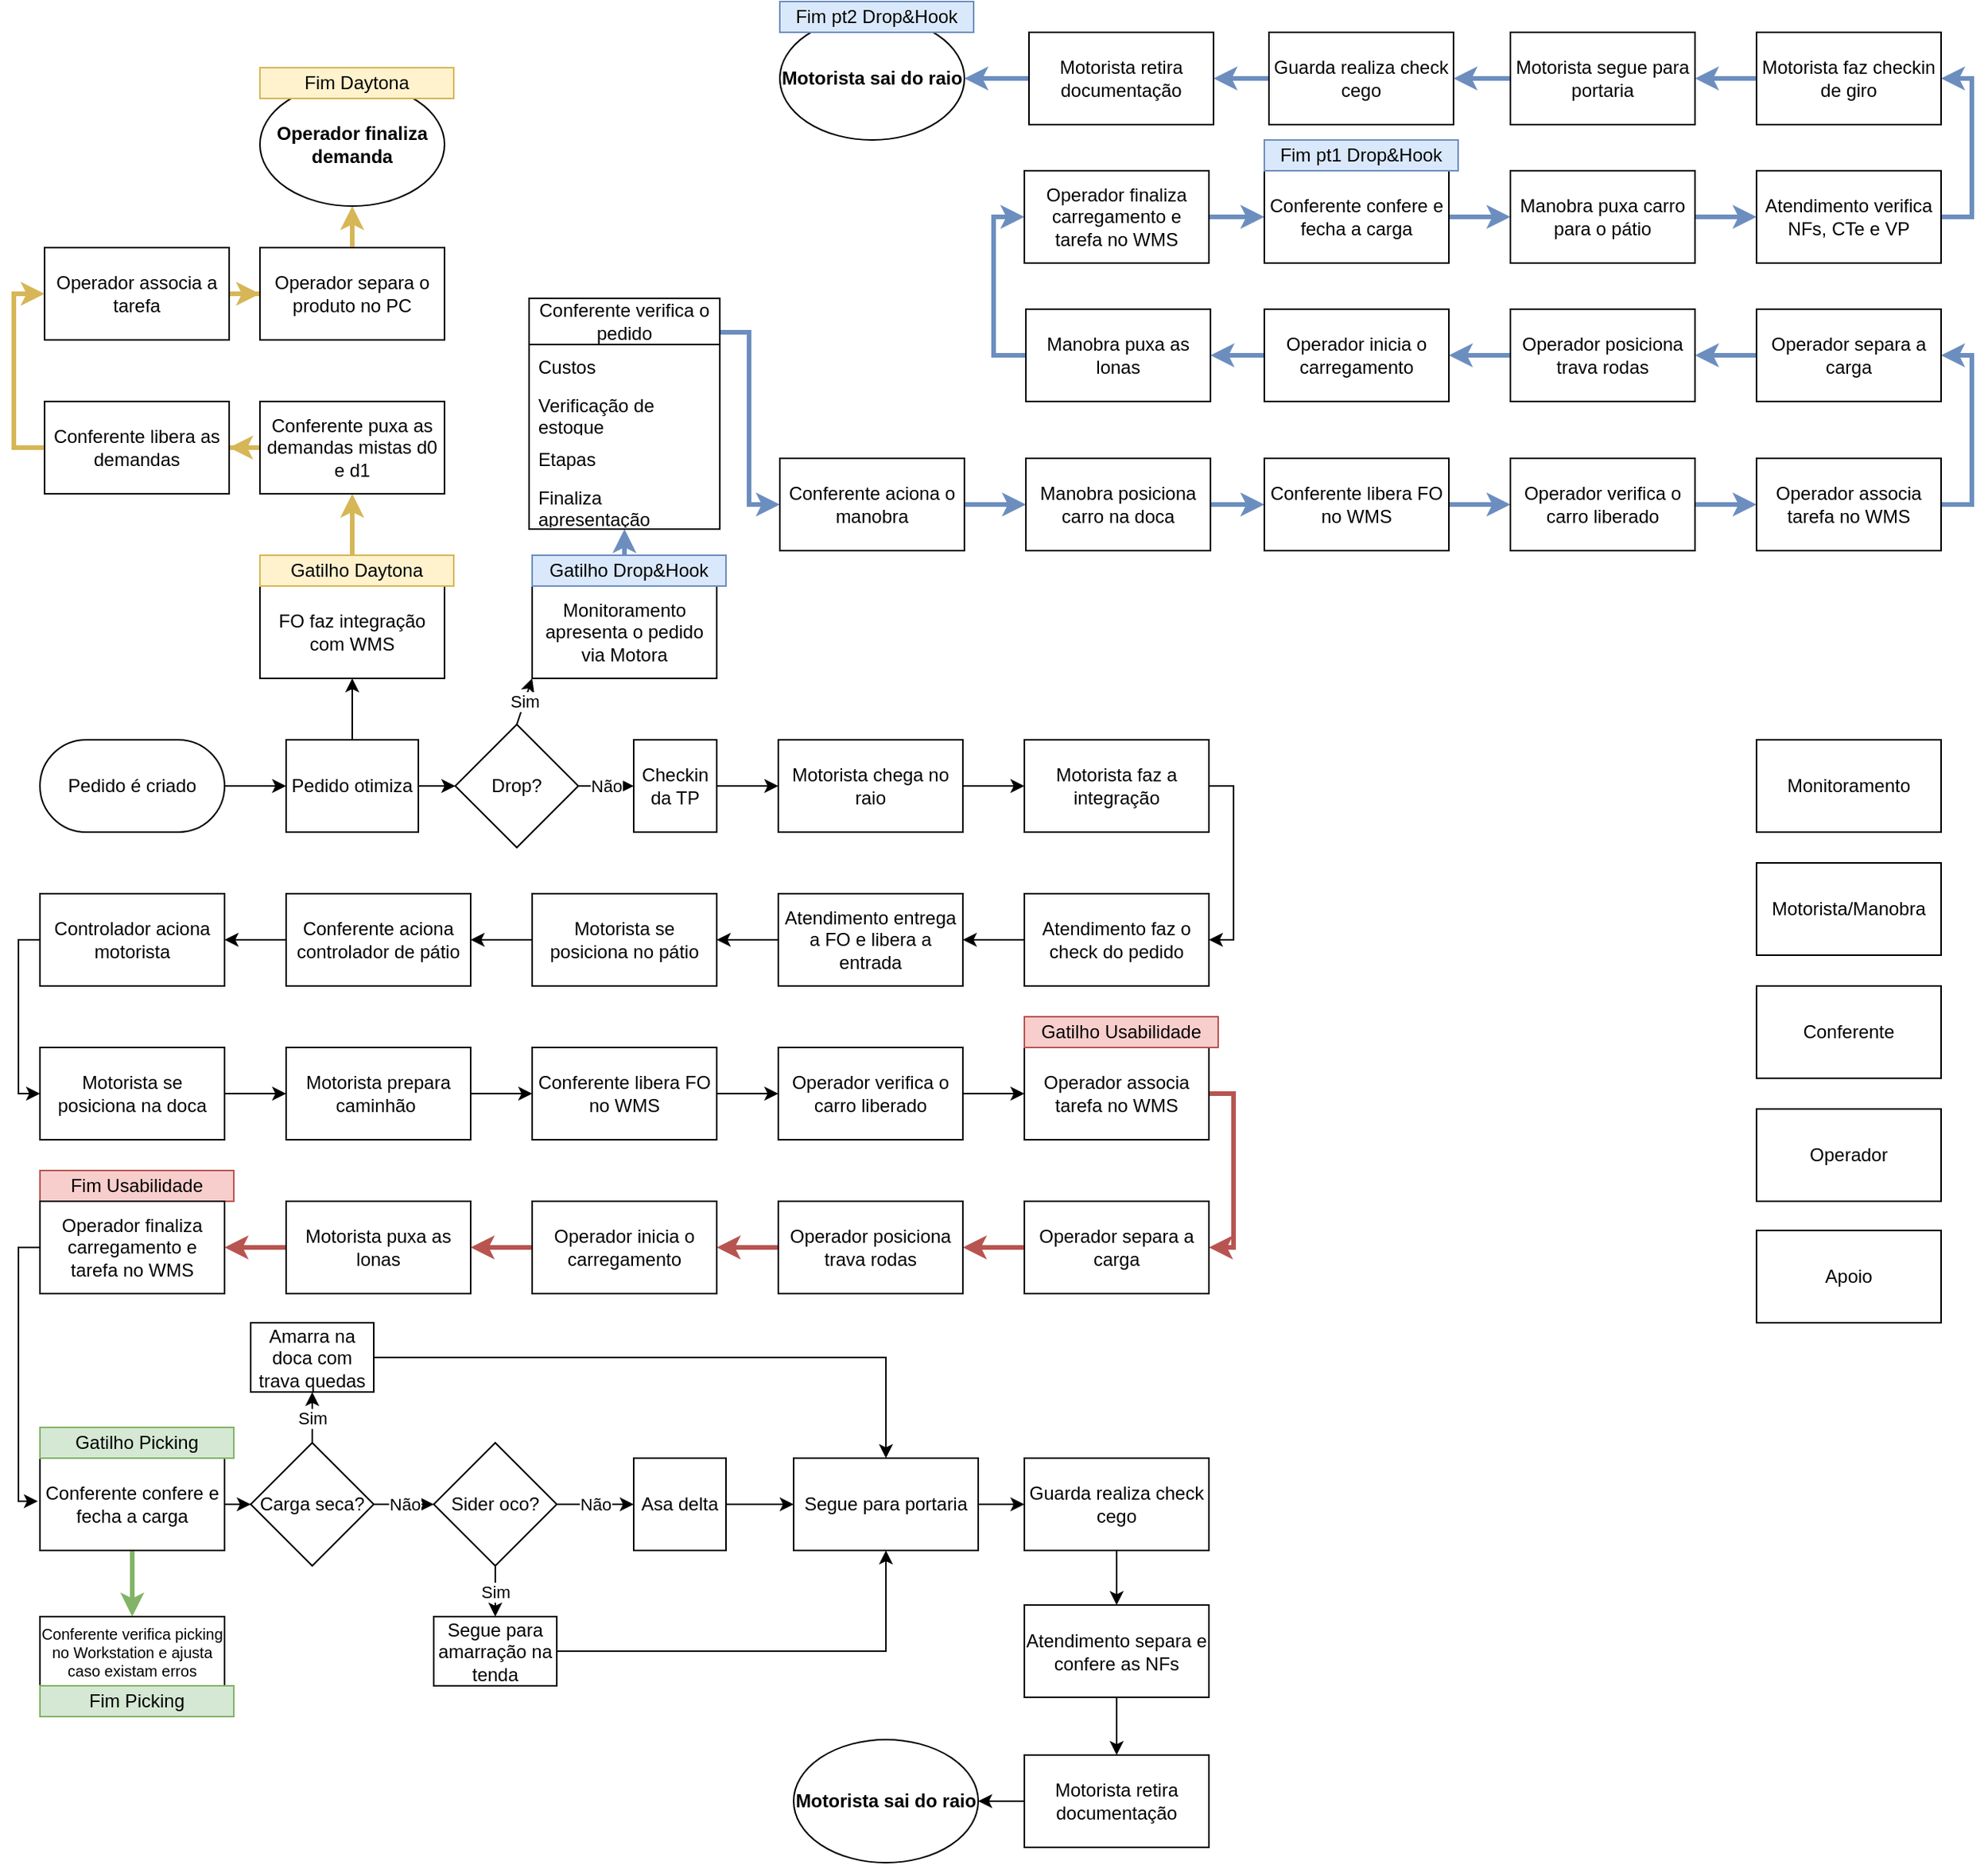 <mxfile version="24.7.7">
  <diagram id="C5RBs43oDa-KdzZeNtuy" name="Page-1">
    <mxGraphModel dx="1526" dy="1929" grid="1" gridSize="10" guides="1" tooltips="1" connect="1" arrows="1" fold="1" page="1" pageScale="1" pageWidth="827" pageHeight="1169" math="0" shadow="0">
      <root>
        <mxCell id="WIyWlLk6GJQsqaUBKTNV-0" />
        <mxCell id="WIyWlLk6GJQsqaUBKTNV-1" parent="WIyWlLk6GJQsqaUBKTNV-0" />
        <mxCell id="wK_h_3cRcjR1TYW6CAOI-2" style="edgeStyle=orthogonalEdgeStyle;rounded=0;orthogonalLoop=1;jettySize=auto;html=1;entryX=0;entryY=0.5;entryDx=0;entryDy=0;exitX=1;exitY=0.5;exitDx=0;exitDy=0;" edge="1" parent="WIyWlLk6GJQsqaUBKTNV-1" source="wK_h_3cRcjR1TYW6CAOI-108" target="wK_h_3cRcjR1TYW6CAOI-9">
          <mxGeometry relative="1" as="geometry">
            <mxPoint x="185.0" y="-659" as="targetPoint" />
            <mxPoint x="145" y="-659" as="sourcePoint" />
          </mxGeometry>
        </mxCell>
        <mxCell id="wK_h_3cRcjR1TYW6CAOI-14" style="edgeStyle=orthogonalEdgeStyle;rounded=0;orthogonalLoop=1;jettySize=auto;html=1;entryX=0;entryY=0.5;entryDx=0;entryDy=0;" edge="1" parent="WIyWlLk6GJQsqaUBKTNV-1" source="wK_h_3cRcjR1TYW6CAOI-9" target="wK_h_3cRcjR1TYW6CAOI-110">
          <mxGeometry relative="1" as="geometry" />
        </mxCell>
        <mxCell id="wK_h_3cRcjR1TYW6CAOI-17" style="edgeStyle=orthogonalEdgeStyle;rounded=0;orthogonalLoop=1;jettySize=auto;html=1;entryX=0.5;entryY=1;entryDx=0;entryDy=0;" edge="1" parent="WIyWlLk6GJQsqaUBKTNV-1" source="wK_h_3cRcjR1TYW6CAOI-9" target="wK_h_3cRcjR1TYW6CAOI-18">
          <mxGeometry relative="1" as="geometry">
            <mxPoint x="245" y="-719" as="targetPoint" />
          </mxGeometry>
        </mxCell>
        <mxCell id="wK_h_3cRcjR1TYW6CAOI-9" value="Pedido otimiza" style="rounded=0;whiteSpace=wrap;html=1;" vertex="1" parent="WIyWlLk6GJQsqaUBKTNV-1">
          <mxGeometry x="185" y="-689" width="86" height="60" as="geometry" />
        </mxCell>
        <mxCell id="wK_h_3cRcjR1TYW6CAOI-15" style="edgeStyle=orthogonalEdgeStyle;rounded=0;orthogonalLoop=1;jettySize=auto;html=1;entryX=0;entryY=0.5;entryDx=0;entryDy=0;" edge="1" parent="WIyWlLk6GJQsqaUBKTNV-1" source="wK_h_3cRcjR1TYW6CAOI-11" target="wK_h_3cRcjR1TYW6CAOI-12">
          <mxGeometry relative="1" as="geometry" />
        </mxCell>
        <mxCell id="wK_h_3cRcjR1TYW6CAOI-11" value="Checkin da TP" style="rounded=0;whiteSpace=wrap;html=1;" vertex="1" parent="WIyWlLk6GJQsqaUBKTNV-1">
          <mxGeometry x="411" y="-689" width="54" height="60" as="geometry" />
        </mxCell>
        <mxCell id="wK_h_3cRcjR1TYW6CAOI-16" style="edgeStyle=orthogonalEdgeStyle;rounded=0;orthogonalLoop=1;jettySize=auto;html=1;" edge="1" parent="WIyWlLk6GJQsqaUBKTNV-1" source="wK_h_3cRcjR1TYW6CAOI-12" target="wK_h_3cRcjR1TYW6CAOI-13">
          <mxGeometry relative="1" as="geometry" />
        </mxCell>
        <mxCell id="wK_h_3cRcjR1TYW6CAOI-12" value="Motorista chega no raio" style="rounded=0;whiteSpace=wrap;html=1;" vertex="1" parent="WIyWlLk6GJQsqaUBKTNV-1">
          <mxGeometry x="505" y="-689" width="120" height="60" as="geometry" />
        </mxCell>
        <mxCell id="wK_h_3cRcjR1TYW6CAOI-19" style="edgeStyle=orthogonalEdgeStyle;rounded=0;orthogonalLoop=1;jettySize=auto;html=1;entryX=1;entryY=0.5;entryDx=0;entryDy=0;exitX=1;exitY=0.5;exitDx=0;exitDy=0;" edge="1" parent="WIyWlLk6GJQsqaUBKTNV-1" source="wK_h_3cRcjR1TYW6CAOI-13" target="wK_h_3cRcjR1TYW6CAOI-20">
          <mxGeometry relative="1" as="geometry">
            <mxPoint x="781" y="-609" as="targetPoint" />
            <Array as="points">
              <mxPoint x="801" y="-659" />
              <mxPoint x="801" y="-559" />
            </Array>
          </mxGeometry>
        </mxCell>
        <mxCell id="wK_h_3cRcjR1TYW6CAOI-13" value="Motorista faz a integração" style="rounded=0;whiteSpace=wrap;html=1;" vertex="1" parent="WIyWlLk6GJQsqaUBKTNV-1">
          <mxGeometry x="665" y="-689" width="120" height="60" as="geometry" />
        </mxCell>
        <mxCell id="wK_h_3cRcjR1TYW6CAOI-94" style="edgeStyle=orthogonalEdgeStyle;rounded=0;orthogonalLoop=1;jettySize=auto;html=1;entryX=0.5;entryY=1;entryDx=0;entryDy=0;fillColor=#fff2cc;strokeColor=#d6b656;strokeWidth=3;" edge="1" parent="WIyWlLk6GJQsqaUBKTNV-1" source="wK_h_3cRcjR1TYW6CAOI-18" target="wK_h_3cRcjR1TYW6CAOI-95">
          <mxGeometry relative="1" as="geometry">
            <mxPoint x="245" y="-849" as="targetPoint" />
          </mxGeometry>
        </mxCell>
        <mxCell id="wK_h_3cRcjR1TYW6CAOI-18" value="FO faz integração com WMS" style="rounded=0;whiteSpace=wrap;html=1;" vertex="1" parent="WIyWlLk6GJQsqaUBKTNV-1">
          <mxGeometry x="168" y="-789" width="120" height="60" as="geometry" />
        </mxCell>
        <mxCell id="wK_h_3cRcjR1TYW6CAOI-22" style="edgeStyle=orthogonalEdgeStyle;rounded=0;orthogonalLoop=1;jettySize=auto;html=1;entryX=1;entryY=0.5;entryDx=0;entryDy=0;" edge="1" parent="WIyWlLk6GJQsqaUBKTNV-1" source="wK_h_3cRcjR1TYW6CAOI-20" target="wK_h_3cRcjR1TYW6CAOI-21">
          <mxGeometry relative="1" as="geometry" />
        </mxCell>
        <mxCell id="wK_h_3cRcjR1TYW6CAOI-20" value="Atendimento faz o check do pedido" style="rounded=0;whiteSpace=wrap;html=1;" vertex="1" parent="WIyWlLk6GJQsqaUBKTNV-1">
          <mxGeometry x="665" y="-589" width="120" height="60" as="geometry" />
        </mxCell>
        <mxCell id="wK_h_3cRcjR1TYW6CAOI-24" style="edgeStyle=orthogonalEdgeStyle;rounded=0;orthogonalLoop=1;jettySize=auto;html=1;entryX=1;entryY=0.5;entryDx=0;entryDy=0;" edge="1" parent="WIyWlLk6GJQsqaUBKTNV-1" source="wK_h_3cRcjR1TYW6CAOI-21" target="wK_h_3cRcjR1TYW6CAOI-23">
          <mxGeometry relative="1" as="geometry" />
        </mxCell>
        <mxCell id="wK_h_3cRcjR1TYW6CAOI-21" value="Atendimento entrega a FO e libera a entrada" style="rounded=0;whiteSpace=wrap;html=1;" vertex="1" parent="WIyWlLk6GJQsqaUBKTNV-1">
          <mxGeometry x="505" y="-589" width="120" height="60" as="geometry" />
        </mxCell>
        <mxCell id="wK_h_3cRcjR1TYW6CAOI-26" style="edgeStyle=orthogonalEdgeStyle;rounded=0;orthogonalLoop=1;jettySize=auto;html=1;entryX=1;entryY=0.5;entryDx=0;entryDy=0;" edge="1" parent="WIyWlLk6GJQsqaUBKTNV-1" source="wK_h_3cRcjR1TYW6CAOI-23" target="wK_h_3cRcjR1TYW6CAOI-25">
          <mxGeometry relative="1" as="geometry" />
        </mxCell>
        <mxCell id="wK_h_3cRcjR1TYW6CAOI-23" value="Motorista se posiciona no pátio" style="rounded=0;whiteSpace=wrap;html=1;" vertex="1" parent="WIyWlLk6GJQsqaUBKTNV-1">
          <mxGeometry x="345" y="-589" width="120" height="60" as="geometry" />
        </mxCell>
        <mxCell id="wK_h_3cRcjR1TYW6CAOI-28" style="edgeStyle=orthogonalEdgeStyle;rounded=0;orthogonalLoop=1;jettySize=auto;html=1;entryX=1;entryY=0.5;entryDx=0;entryDy=0;" edge="1" parent="WIyWlLk6GJQsqaUBKTNV-1" source="wK_h_3cRcjR1TYW6CAOI-25" target="wK_h_3cRcjR1TYW6CAOI-27">
          <mxGeometry relative="1" as="geometry" />
        </mxCell>
        <mxCell id="wK_h_3cRcjR1TYW6CAOI-25" value="Conferente aciona controlador de pátio" style="rounded=0;whiteSpace=wrap;html=1;" vertex="1" parent="WIyWlLk6GJQsqaUBKTNV-1">
          <mxGeometry x="185" y="-589" width="120" height="60" as="geometry" />
        </mxCell>
        <mxCell id="wK_h_3cRcjR1TYW6CAOI-29" style="edgeStyle=orthogonalEdgeStyle;rounded=0;orthogonalLoop=1;jettySize=auto;html=1;entryX=0;entryY=0.5;entryDx=0;entryDy=0;exitX=0;exitY=0.5;exitDx=0;exitDy=0;" edge="1" parent="WIyWlLk6GJQsqaUBKTNV-1" source="wK_h_3cRcjR1TYW6CAOI-27" target="wK_h_3cRcjR1TYW6CAOI-30">
          <mxGeometry relative="1" as="geometry">
            <mxPoint x="21" y="-459" as="targetPoint" />
            <Array as="points">
              <mxPoint x="11" y="-559" />
              <mxPoint x="11" y="-459" />
            </Array>
          </mxGeometry>
        </mxCell>
        <mxCell id="wK_h_3cRcjR1TYW6CAOI-27" value="Controlador aciona motorista" style="rounded=0;whiteSpace=wrap;html=1;" vertex="1" parent="WIyWlLk6GJQsqaUBKTNV-1">
          <mxGeometry x="25" y="-589" width="120" height="60" as="geometry" />
        </mxCell>
        <mxCell id="wK_h_3cRcjR1TYW6CAOI-33" style="edgeStyle=orthogonalEdgeStyle;rounded=0;orthogonalLoop=1;jettySize=auto;html=1;" edge="1" parent="WIyWlLk6GJQsqaUBKTNV-1" source="wK_h_3cRcjR1TYW6CAOI-30" target="wK_h_3cRcjR1TYW6CAOI-32">
          <mxGeometry relative="1" as="geometry" />
        </mxCell>
        <mxCell id="wK_h_3cRcjR1TYW6CAOI-30" value="Motorista se posiciona na doca" style="rounded=0;whiteSpace=wrap;html=1;" vertex="1" parent="WIyWlLk6GJQsqaUBKTNV-1">
          <mxGeometry x="25" y="-489" width="120" height="60" as="geometry" />
        </mxCell>
        <mxCell id="wK_h_3cRcjR1TYW6CAOI-35" style="edgeStyle=orthogonalEdgeStyle;rounded=0;orthogonalLoop=1;jettySize=auto;html=1;" edge="1" parent="WIyWlLk6GJQsqaUBKTNV-1" source="wK_h_3cRcjR1TYW6CAOI-32" target="wK_h_3cRcjR1TYW6CAOI-34">
          <mxGeometry relative="1" as="geometry" />
        </mxCell>
        <mxCell id="wK_h_3cRcjR1TYW6CAOI-32" value="Motorista prepara caminhão&amp;nbsp;" style="rounded=0;whiteSpace=wrap;html=1;" vertex="1" parent="WIyWlLk6GJQsqaUBKTNV-1">
          <mxGeometry x="185" y="-489" width="120" height="60" as="geometry" />
        </mxCell>
        <mxCell id="wK_h_3cRcjR1TYW6CAOI-37" style="edgeStyle=orthogonalEdgeStyle;rounded=0;orthogonalLoop=1;jettySize=auto;html=1;" edge="1" parent="WIyWlLk6GJQsqaUBKTNV-1" source="wK_h_3cRcjR1TYW6CAOI-34" target="wK_h_3cRcjR1TYW6CAOI-36">
          <mxGeometry relative="1" as="geometry" />
        </mxCell>
        <mxCell id="wK_h_3cRcjR1TYW6CAOI-34" value="Conferente libera FO no WMS" style="rounded=0;whiteSpace=wrap;html=1;" vertex="1" parent="WIyWlLk6GJQsqaUBKTNV-1">
          <mxGeometry x="345" y="-489" width="120" height="60" as="geometry" />
        </mxCell>
        <mxCell id="wK_h_3cRcjR1TYW6CAOI-39" style="edgeStyle=orthogonalEdgeStyle;rounded=0;orthogonalLoop=1;jettySize=auto;html=1;entryX=0;entryY=0.5;entryDx=0;entryDy=0;" edge="1" parent="WIyWlLk6GJQsqaUBKTNV-1" source="wK_h_3cRcjR1TYW6CAOI-36" target="wK_h_3cRcjR1TYW6CAOI-38">
          <mxGeometry relative="1" as="geometry" />
        </mxCell>
        <mxCell id="wK_h_3cRcjR1TYW6CAOI-36" value="Operador verifica o carro liberado" style="rounded=0;whiteSpace=wrap;html=1;" vertex="1" parent="WIyWlLk6GJQsqaUBKTNV-1">
          <mxGeometry x="505" y="-489" width="120" height="60" as="geometry" />
        </mxCell>
        <mxCell id="wK_h_3cRcjR1TYW6CAOI-41" style="edgeStyle=orthogonalEdgeStyle;rounded=0;orthogonalLoop=1;jettySize=auto;html=1;entryX=1;entryY=0.5;entryDx=0;entryDy=0;exitX=1;exitY=0.5;exitDx=0;exitDy=0;fillColor=#f8cecc;strokeColor=#b85450;strokeWidth=3;" edge="1" parent="WIyWlLk6GJQsqaUBKTNV-1" source="wK_h_3cRcjR1TYW6CAOI-38" target="wK_h_3cRcjR1TYW6CAOI-40">
          <mxGeometry relative="1" as="geometry">
            <Array as="points">
              <mxPoint x="801" y="-459" />
              <mxPoint x="801" y="-359" />
            </Array>
          </mxGeometry>
        </mxCell>
        <mxCell id="wK_h_3cRcjR1TYW6CAOI-38" value="Operador associa tarefa no WMS" style="rounded=0;whiteSpace=wrap;html=1;" vertex="1" parent="WIyWlLk6GJQsqaUBKTNV-1">
          <mxGeometry x="665" y="-489" width="120" height="60" as="geometry" />
        </mxCell>
        <mxCell id="wK_h_3cRcjR1TYW6CAOI-44" style="edgeStyle=orthogonalEdgeStyle;rounded=0;orthogonalLoop=1;jettySize=auto;html=1;entryX=1;entryY=0.5;entryDx=0;entryDy=0;fillColor=#f8cecc;strokeColor=#b85450;strokeWidth=3;" edge="1" parent="WIyWlLk6GJQsqaUBKTNV-1" source="wK_h_3cRcjR1TYW6CAOI-40" target="wK_h_3cRcjR1TYW6CAOI-43">
          <mxGeometry relative="1" as="geometry" />
        </mxCell>
        <mxCell id="wK_h_3cRcjR1TYW6CAOI-40" value="Operador separa a carga" style="rounded=0;whiteSpace=wrap;html=1;" vertex="1" parent="WIyWlLk6GJQsqaUBKTNV-1">
          <mxGeometry x="665" y="-389" width="120" height="60" as="geometry" />
        </mxCell>
        <mxCell id="wK_h_3cRcjR1TYW6CAOI-46" style="edgeStyle=orthogonalEdgeStyle;rounded=0;orthogonalLoop=1;jettySize=auto;html=1;entryX=1;entryY=0.5;entryDx=0;entryDy=0;fillColor=#f8cecc;strokeColor=#b85450;strokeWidth=3;" edge="1" parent="WIyWlLk6GJQsqaUBKTNV-1" source="wK_h_3cRcjR1TYW6CAOI-43" target="wK_h_3cRcjR1TYW6CAOI-45">
          <mxGeometry relative="1" as="geometry" />
        </mxCell>
        <mxCell id="wK_h_3cRcjR1TYW6CAOI-43" value="Operador posiciona trava rodas" style="rounded=0;whiteSpace=wrap;html=1;" vertex="1" parent="WIyWlLk6GJQsqaUBKTNV-1">
          <mxGeometry x="505" y="-389" width="120" height="60" as="geometry" />
        </mxCell>
        <mxCell id="wK_h_3cRcjR1TYW6CAOI-48" style="edgeStyle=orthogonalEdgeStyle;rounded=0;orthogonalLoop=1;jettySize=auto;html=1;entryX=1;entryY=0.5;entryDx=0;entryDy=0;fillColor=#f8cecc;strokeColor=#b85450;strokeWidth=3;" edge="1" parent="WIyWlLk6GJQsqaUBKTNV-1" source="wK_h_3cRcjR1TYW6CAOI-45" target="wK_h_3cRcjR1TYW6CAOI-47">
          <mxGeometry relative="1" as="geometry" />
        </mxCell>
        <mxCell id="wK_h_3cRcjR1TYW6CAOI-45" value="Operador inicia o carregamento" style="rounded=0;whiteSpace=wrap;html=1;" vertex="1" parent="WIyWlLk6GJQsqaUBKTNV-1">
          <mxGeometry x="345" y="-389" width="120" height="60" as="geometry" />
        </mxCell>
        <mxCell id="wK_h_3cRcjR1TYW6CAOI-53" style="edgeStyle=orthogonalEdgeStyle;rounded=0;orthogonalLoop=1;jettySize=auto;html=1;entryX=1;entryY=0.5;entryDx=0;entryDy=0;fillColor=#f8cecc;strokeColor=#b85450;strokeWidth=3;" edge="1" parent="WIyWlLk6GJQsqaUBKTNV-1" source="wK_h_3cRcjR1TYW6CAOI-47" target="wK_h_3cRcjR1TYW6CAOI-52">
          <mxGeometry relative="1" as="geometry" />
        </mxCell>
        <mxCell id="wK_h_3cRcjR1TYW6CAOI-47" value="Motorista puxa as lonas" style="rounded=0;whiteSpace=wrap;html=1;" vertex="1" parent="WIyWlLk6GJQsqaUBKTNV-1">
          <mxGeometry x="185" y="-389" width="120" height="60" as="geometry" />
        </mxCell>
        <mxCell id="wK_h_3cRcjR1TYW6CAOI-50" value="Gatilho Usabilidade" style="text;html=1;align=center;verticalAlign=middle;whiteSpace=wrap;rounded=0;fillColor=#f8cecc;strokeColor=#b85450;" vertex="1" parent="WIyWlLk6GJQsqaUBKTNV-1">
          <mxGeometry x="665" y="-509" width="126" height="20" as="geometry" />
        </mxCell>
        <mxCell id="wK_h_3cRcjR1TYW6CAOI-51" value="Fim Usabilidade" style="text;html=1;align=center;verticalAlign=middle;whiteSpace=wrap;rounded=0;fillColor=#f8cecc;strokeColor=#b85450;" vertex="1" parent="WIyWlLk6GJQsqaUBKTNV-1">
          <mxGeometry x="25" y="-409" width="126" height="20" as="geometry" />
        </mxCell>
        <mxCell id="wK_h_3cRcjR1TYW6CAOI-52" value="Operador finaliza carregamento e tarefa no WMS" style="rounded=0;whiteSpace=wrap;html=1;" vertex="1" parent="WIyWlLk6GJQsqaUBKTNV-1">
          <mxGeometry x="25" y="-389" width="120" height="60" as="geometry" />
        </mxCell>
        <mxCell id="wK_h_3cRcjR1TYW6CAOI-67" value="" style="edgeStyle=orthogonalEdgeStyle;rounded=0;orthogonalLoop=1;jettySize=auto;html=1;" edge="1" parent="WIyWlLk6GJQsqaUBKTNV-1" source="wK_h_3cRcjR1TYW6CAOI-55" target="wK_h_3cRcjR1TYW6CAOI-66">
          <mxGeometry relative="1" as="geometry" />
        </mxCell>
        <mxCell id="wK_h_3cRcjR1TYW6CAOI-82" style="edgeStyle=orthogonalEdgeStyle;rounded=0;orthogonalLoop=1;jettySize=auto;html=1;fillColor=#d5e8d4;strokeColor=#82b366;strokeWidth=3;" edge="1" parent="WIyWlLk6GJQsqaUBKTNV-1" source="wK_h_3cRcjR1TYW6CAOI-55" target="wK_h_3cRcjR1TYW6CAOI-83">
          <mxGeometry relative="1" as="geometry">
            <mxPoint x="85.0" y="-119" as="targetPoint" />
          </mxGeometry>
        </mxCell>
        <mxCell id="wK_h_3cRcjR1TYW6CAOI-55" value="Conferente confere e fecha a carga" style="rounded=0;whiteSpace=wrap;html=1;" vertex="1" parent="WIyWlLk6GJQsqaUBKTNV-1">
          <mxGeometry x="25" y="-222" width="120" height="60" as="geometry" />
        </mxCell>
        <mxCell id="wK_h_3cRcjR1TYW6CAOI-178" style="edgeStyle=orthogonalEdgeStyle;rounded=0;orthogonalLoop=1;jettySize=auto;html=1;" edge="1" parent="WIyWlLk6GJQsqaUBKTNV-1" source="wK_h_3cRcjR1TYW6CAOI-61" target="wK_h_3cRcjR1TYW6CAOI-86">
          <mxGeometry relative="1" as="geometry" />
        </mxCell>
        <mxCell id="wK_h_3cRcjR1TYW6CAOI-61" value="Segue para portaria" style="rounded=0;whiteSpace=wrap;html=1;" vertex="1" parent="WIyWlLk6GJQsqaUBKTNV-1">
          <mxGeometry x="515" y="-222" width="120" height="60" as="geometry" />
        </mxCell>
        <mxCell id="wK_h_3cRcjR1TYW6CAOI-64" style="edgeStyle=orthogonalEdgeStyle;rounded=0;orthogonalLoop=1;jettySize=auto;html=1;entryX=-0.012;entryY=0.467;entryDx=0;entryDy=0;entryPerimeter=0;exitX=0;exitY=0.5;exitDx=0;exitDy=0;" edge="1" parent="WIyWlLk6GJQsqaUBKTNV-1" source="wK_h_3cRcjR1TYW6CAOI-52" target="wK_h_3cRcjR1TYW6CAOI-55">
          <mxGeometry relative="1" as="geometry">
            <Array as="points">
              <mxPoint x="11" y="-359" />
              <mxPoint x="11" y="-194" />
            </Array>
          </mxGeometry>
        </mxCell>
        <mxCell id="wK_h_3cRcjR1TYW6CAOI-65" value="Gatilho Picking" style="text;html=1;align=center;verticalAlign=middle;whiteSpace=wrap;rounded=0;fillColor=#d5e8d4;strokeColor=#82b366;" vertex="1" parent="WIyWlLk6GJQsqaUBKTNV-1">
          <mxGeometry x="25" y="-242" width="126" height="20" as="geometry" />
        </mxCell>
        <mxCell id="wK_h_3cRcjR1TYW6CAOI-69" value="Não" style="edgeStyle=orthogonalEdgeStyle;rounded=0;orthogonalLoop=1;jettySize=auto;html=1;" edge="1" parent="WIyWlLk6GJQsqaUBKTNV-1" source="wK_h_3cRcjR1TYW6CAOI-66" target="wK_h_3cRcjR1TYW6CAOI-68">
          <mxGeometry relative="1" as="geometry" />
        </mxCell>
        <mxCell id="wK_h_3cRcjR1TYW6CAOI-80" value="Sim" style="edgeStyle=orthogonalEdgeStyle;rounded=0;orthogonalLoop=1;jettySize=auto;html=1;entryX=0.5;entryY=1;entryDx=0;entryDy=0;" edge="1" parent="WIyWlLk6GJQsqaUBKTNV-1" source="wK_h_3cRcjR1TYW6CAOI-66" target="wK_h_3cRcjR1TYW6CAOI-79">
          <mxGeometry relative="1" as="geometry" />
        </mxCell>
        <mxCell id="wK_h_3cRcjR1TYW6CAOI-66" value="Carga seca?" style="rhombus;whiteSpace=wrap;html=1;rounded=0;" vertex="1" parent="WIyWlLk6GJQsqaUBKTNV-1">
          <mxGeometry x="162" y="-232" width="80" height="80" as="geometry" />
        </mxCell>
        <mxCell id="wK_h_3cRcjR1TYW6CAOI-72" value="Não" style="edgeStyle=orthogonalEdgeStyle;rounded=0;orthogonalLoop=1;jettySize=auto;html=1;entryX=0;entryY=0.5;entryDx=0;entryDy=0;" edge="1" parent="WIyWlLk6GJQsqaUBKTNV-1" source="wK_h_3cRcjR1TYW6CAOI-68" target="wK_h_3cRcjR1TYW6CAOI-179">
          <mxGeometry relative="1" as="geometry">
            <mxPoint x="400.0" y="-192.0" as="targetPoint" />
          </mxGeometry>
        </mxCell>
        <mxCell id="wK_h_3cRcjR1TYW6CAOI-78" value="Sim" style="edgeStyle=orthogonalEdgeStyle;rounded=0;orthogonalLoop=1;jettySize=auto;html=1;exitX=0.5;exitY=1;exitDx=0;exitDy=0;entryX=0.5;entryY=0;entryDx=0;entryDy=0;" edge="1" parent="WIyWlLk6GJQsqaUBKTNV-1" source="wK_h_3cRcjR1TYW6CAOI-68" target="wK_h_3cRcjR1TYW6CAOI-76">
          <mxGeometry relative="1" as="geometry" />
        </mxCell>
        <mxCell id="wK_h_3cRcjR1TYW6CAOI-68" value="Sider oco?" style="rhombus;whiteSpace=wrap;html=1;rounded=0;" vertex="1" parent="WIyWlLk6GJQsqaUBKTNV-1">
          <mxGeometry x="281" y="-232" width="80" height="80" as="geometry" />
        </mxCell>
        <mxCell id="wK_h_3cRcjR1TYW6CAOI-73" value="" style="edgeStyle=orthogonalEdgeStyle;rounded=0;orthogonalLoop=1;jettySize=auto;html=1;exitX=1;exitY=0.5;exitDx=0;exitDy=0;" edge="1" parent="WIyWlLk6GJQsqaUBKTNV-1" source="wK_h_3cRcjR1TYW6CAOI-179" target="wK_h_3cRcjR1TYW6CAOI-61">
          <mxGeometry relative="1" as="geometry">
            <mxPoint x="480" y="-192.0" as="sourcePoint" />
          </mxGeometry>
        </mxCell>
        <mxCell id="wK_h_3cRcjR1TYW6CAOI-77" style="edgeStyle=orthogonalEdgeStyle;rounded=0;orthogonalLoop=1;jettySize=auto;html=1;" edge="1" parent="WIyWlLk6GJQsqaUBKTNV-1" source="wK_h_3cRcjR1TYW6CAOI-76" target="wK_h_3cRcjR1TYW6CAOI-61">
          <mxGeometry relative="1" as="geometry" />
        </mxCell>
        <mxCell id="wK_h_3cRcjR1TYW6CAOI-76" value="Segue para amarração na tenda" style="rounded=0;whiteSpace=wrap;html=1;" vertex="1" parent="WIyWlLk6GJQsqaUBKTNV-1">
          <mxGeometry x="281" y="-119" width="80" height="45" as="geometry" />
        </mxCell>
        <mxCell id="wK_h_3cRcjR1TYW6CAOI-81" style="edgeStyle=orthogonalEdgeStyle;rounded=0;orthogonalLoop=1;jettySize=auto;html=1;" edge="1" parent="WIyWlLk6GJQsqaUBKTNV-1" source="wK_h_3cRcjR1TYW6CAOI-79" target="wK_h_3cRcjR1TYW6CAOI-61">
          <mxGeometry relative="1" as="geometry" />
        </mxCell>
        <mxCell id="wK_h_3cRcjR1TYW6CAOI-79" value="Amarra na doca com trava quedas" style="rounded=0;whiteSpace=wrap;html=1;" vertex="1" parent="WIyWlLk6GJQsqaUBKTNV-1">
          <mxGeometry x="162" y="-310" width="80" height="45" as="geometry" />
        </mxCell>
        <mxCell id="wK_h_3cRcjR1TYW6CAOI-83" value="Conferente verifica picking no Workstation e ajusta caso existam erros" style="rounded=0;whiteSpace=wrap;html=1;fontSize=10;" vertex="1" parent="WIyWlLk6GJQsqaUBKTNV-1">
          <mxGeometry x="25" y="-119" width="120" height="45" as="geometry" />
        </mxCell>
        <mxCell id="wK_h_3cRcjR1TYW6CAOI-84" value="Fim Picking" style="text;html=1;align=center;verticalAlign=middle;whiteSpace=wrap;rounded=0;fillColor=#d5e8d4;strokeColor=#82b366;" vertex="1" parent="WIyWlLk6GJQsqaUBKTNV-1">
          <mxGeometry x="25" y="-74" width="126" height="20" as="geometry" />
        </mxCell>
        <mxCell id="wK_h_3cRcjR1TYW6CAOI-88" value="" style="edgeStyle=orthogonalEdgeStyle;rounded=0;orthogonalLoop=1;jettySize=auto;html=1;" edge="1" parent="WIyWlLk6GJQsqaUBKTNV-1" source="wK_h_3cRcjR1TYW6CAOI-86" target="wK_h_3cRcjR1TYW6CAOI-87">
          <mxGeometry relative="1" as="geometry" />
        </mxCell>
        <mxCell id="wK_h_3cRcjR1TYW6CAOI-86" value="Guarda realiza check cego" style="rounded=0;whiteSpace=wrap;html=1;" vertex="1" parent="WIyWlLk6GJQsqaUBKTNV-1">
          <mxGeometry x="665" y="-222" width="120" height="60" as="geometry" />
        </mxCell>
        <mxCell id="wK_h_3cRcjR1TYW6CAOI-90" value="" style="edgeStyle=orthogonalEdgeStyle;rounded=0;orthogonalLoop=1;jettySize=auto;html=1;" edge="1" parent="WIyWlLk6GJQsqaUBKTNV-1" source="wK_h_3cRcjR1TYW6CAOI-87" target="wK_h_3cRcjR1TYW6CAOI-89">
          <mxGeometry relative="1" as="geometry" />
        </mxCell>
        <mxCell id="wK_h_3cRcjR1TYW6CAOI-87" value="Atendimento separa e confere as NFs" style="whiteSpace=wrap;html=1;rounded=0;" vertex="1" parent="WIyWlLk6GJQsqaUBKTNV-1">
          <mxGeometry x="665" y="-126.5" width="120" height="60" as="geometry" />
        </mxCell>
        <mxCell id="wK_h_3cRcjR1TYW6CAOI-91" style="edgeStyle=orthogonalEdgeStyle;rounded=0;orthogonalLoop=1;jettySize=auto;html=1;" edge="1" parent="WIyWlLk6GJQsqaUBKTNV-1" source="wK_h_3cRcjR1TYW6CAOI-89" target="wK_h_3cRcjR1TYW6CAOI-92">
          <mxGeometry relative="1" as="geometry">
            <mxPoint x="471" y="1" as="targetPoint" />
          </mxGeometry>
        </mxCell>
        <mxCell id="wK_h_3cRcjR1TYW6CAOI-89" value="Motorista retira documentação" style="whiteSpace=wrap;html=1;rounded=0;" vertex="1" parent="WIyWlLk6GJQsqaUBKTNV-1">
          <mxGeometry x="665" y="-29" width="120" height="60" as="geometry" />
        </mxCell>
        <mxCell id="wK_h_3cRcjR1TYW6CAOI-92" value="Motorista sai do raio" style="ellipse;whiteSpace=wrap;html=1;fontStyle=1" vertex="1" parent="WIyWlLk6GJQsqaUBKTNV-1">
          <mxGeometry x="515" y="-39" width="120" height="80" as="geometry" />
        </mxCell>
        <mxCell id="wK_h_3cRcjR1TYW6CAOI-93" value="Gatilho Daytona" style="text;html=1;align=center;verticalAlign=middle;whiteSpace=wrap;rounded=0;fillColor=#fff2cc;strokeColor=#d6b656;" vertex="1" parent="WIyWlLk6GJQsqaUBKTNV-1">
          <mxGeometry x="168" y="-809" width="126" height="20" as="geometry" />
        </mxCell>
        <mxCell id="wK_h_3cRcjR1TYW6CAOI-98" value="" style="edgeStyle=orthogonalEdgeStyle;rounded=0;orthogonalLoop=1;jettySize=auto;html=1;fillColor=#fff2cc;strokeColor=#d6b656;strokeWidth=3;" edge="1" parent="WIyWlLk6GJQsqaUBKTNV-1" source="wK_h_3cRcjR1TYW6CAOI-95" target="wK_h_3cRcjR1TYW6CAOI-97">
          <mxGeometry relative="1" as="geometry" />
        </mxCell>
        <mxCell id="wK_h_3cRcjR1TYW6CAOI-95" value="Conferente puxa as demandas mistas d0 e d1" style="rounded=0;whiteSpace=wrap;html=1;" vertex="1" parent="WIyWlLk6GJQsqaUBKTNV-1">
          <mxGeometry x="168" y="-909" width="120" height="60" as="geometry" />
        </mxCell>
        <mxCell id="wK_h_3cRcjR1TYW6CAOI-100" value="" style="edgeStyle=orthogonalEdgeStyle;rounded=0;orthogonalLoop=1;jettySize=auto;html=1;exitX=0;exitY=0.5;exitDx=0;exitDy=0;entryX=0;entryY=0.5;entryDx=0;entryDy=0;fillColor=#fff2cc;strokeColor=#d6b656;strokeWidth=3;" edge="1" parent="WIyWlLk6GJQsqaUBKTNV-1" source="wK_h_3cRcjR1TYW6CAOI-97" target="wK_h_3cRcjR1TYW6CAOI-99">
          <mxGeometry relative="1" as="geometry" />
        </mxCell>
        <mxCell id="wK_h_3cRcjR1TYW6CAOI-97" value="Conferente libera as demandas" style="whiteSpace=wrap;html=1;rounded=0;" vertex="1" parent="WIyWlLk6GJQsqaUBKTNV-1">
          <mxGeometry x="28" y="-909" width="120" height="60" as="geometry" />
        </mxCell>
        <mxCell id="wK_h_3cRcjR1TYW6CAOI-102" value="" style="edgeStyle=orthogonalEdgeStyle;rounded=0;orthogonalLoop=1;jettySize=auto;html=1;fillColor=#fff2cc;strokeColor=#d6b656;strokeWidth=3;" edge="1" parent="WIyWlLk6GJQsqaUBKTNV-1" source="wK_h_3cRcjR1TYW6CAOI-99" target="wK_h_3cRcjR1TYW6CAOI-101">
          <mxGeometry relative="1" as="geometry" />
        </mxCell>
        <mxCell id="wK_h_3cRcjR1TYW6CAOI-99" value="Operador associa a tarefa" style="whiteSpace=wrap;html=1;rounded=0;" vertex="1" parent="WIyWlLk6GJQsqaUBKTNV-1">
          <mxGeometry x="28" y="-1009" width="120" height="60" as="geometry" />
        </mxCell>
        <mxCell id="wK_h_3cRcjR1TYW6CAOI-104" value="" style="edgeStyle=orthogonalEdgeStyle;rounded=0;orthogonalLoop=1;jettySize=auto;html=1;entryX=0.5;entryY=1;entryDx=0;entryDy=0;fillColor=#fff2cc;strokeColor=#d6b656;strokeWidth=3;" edge="1" parent="WIyWlLk6GJQsqaUBKTNV-1" source="wK_h_3cRcjR1TYW6CAOI-101" target="wK_h_3cRcjR1TYW6CAOI-105">
          <mxGeometry relative="1" as="geometry">
            <mxPoint x="351" y="-979" as="targetPoint" />
            <Array as="points" />
          </mxGeometry>
        </mxCell>
        <mxCell id="wK_h_3cRcjR1TYW6CAOI-101" value="Operador separa o produto no PC" style="whiteSpace=wrap;html=1;rounded=0;" vertex="1" parent="WIyWlLk6GJQsqaUBKTNV-1">
          <mxGeometry x="168" y="-1009" width="120" height="60" as="geometry" />
        </mxCell>
        <mxCell id="wK_h_3cRcjR1TYW6CAOI-105" value="Operador finaliza demanda" style="ellipse;whiteSpace=wrap;html=1;fontStyle=1" vertex="1" parent="WIyWlLk6GJQsqaUBKTNV-1">
          <mxGeometry x="168" y="-1116" width="120" height="80" as="geometry" />
        </mxCell>
        <mxCell id="wK_h_3cRcjR1TYW6CAOI-106" value="Fim Daytona" style="text;html=1;align=center;verticalAlign=middle;whiteSpace=wrap;rounded=0;fillColor=#fff2cc;strokeColor=#d6b656;" vertex="1" parent="WIyWlLk6GJQsqaUBKTNV-1">
          <mxGeometry x="168" y="-1126" width="126" height="20" as="geometry" />
        </mxCell>
        <mxCell id="wK_h_3cRcjR1TYW6CAOI-108" value="&lt;div&gt;Pedido é criado&lt;br&gt;&lt;/div&gt;" style="rounded=1;whiteSpace=wrap;html=1;arcSize=50;verticalAlign=middle;" vertex="1" parent="WIyWlLk6GJQsqaUBKTNV-1">
          <mxGeometry x="25" y="-689" width="120" height="60" as="geometry" />
        </mxCell>
        <mxCell id="wK_h_3cRcjR1TYW6CAOI-111" value="Não" style="edgeStyle=orthogonalEdgeStyle;rounded=0;orthogonalLoop=1;jettySize=auto;html=1;" edge="1" parent="WIyWlLk6GJQsqaUBKTNV-1" source="wK_h_3cRcjR1TYW6CAOI-110" target="wK_h_3cRcjR1TYW6CAOI-11">
          <mxGeometry relative="1" as="geometry" />
        </mxCell>
        <mxCell id="wK_h_3cRcjR1TYW6CAOI-110" value="Drop?" style="rhombus;whiteSpace=wrap;html=1;rounded=0;" vertex="1" parent="WIyWlLk6GJQsqaUBKTNV-1">
          <mxGeometry x="295" y="-699" width="80" height="80" as="geometry" />
        </mxCell>
        <mxCell id="wK_h_3cRcjR1TYW6CAOI-113" value="Sim" style="endArrow=classic;html=1;rounded=0;exitX=0.5;exitY=0;exitDx=0;exitDy=0;entryX=0;entryY=1;entryDx=0;entryDy=0;" edge="1" parent="WIyWlLk6GJQsqaUBKTNV-1" source="wK_h_3cRcjR1TYW6CAOI-110" target="wK_h_3cRcjR1TYW6CAOI-119">
          <mxGeometry width="50" height="50" relative="1" as="geometry">
            <mxPoint x="350" y="-719" as="sourcePoint" />
            <mxPoint x="371" y="-769" as="targetPoint" />
            <Array as="points" />
          </mxGeometry>
        </mxCell>
        <mxCell id="wK_h_3cRcjR1TYW6CAOI-124" style="edgeStyle=orthogonalEdgeStyle;rounded=0;orthogonalLoop=1;jettySize=auto;html=1;entryX=0;entryY=0.5;entryDx=0;entryDy=0;strokeWidth=3;fillColor=#dae8fc;strokeColor=#6c8ebf;" edge="1" parent="WIyWlLk6GJQsqaUBKTNV-1" source="wK_h_3cRcjR1TYW6CAOI-115" target="wK_h_3cRcjR1TYW6CAOI-125">
          <mxGeometry relative="1" as="geometry">
            <mxPoint x="541" y="-954" as="targetPoint" />
            <Array as="points">
              <mxPoint x="486" y="-954" />
              <mxPoint x="486" y="-842" />
            </Array>
          </mxGeometry>
        </mxCell>
        <mxCell id="wK_h_3cRcjR1TYW6CAOI-115" value="Conferente verifica o pedido" style="swimlane;fontStyle=0;childLayout=stackLayout;horizontal=1;startSize=30;horizontalStack=0;resizeParent=1;resizeParentMax=0;resizeLast=0;collapsible=1;marginBottom=0;whiteSpace=wrap;html=1;" vertex="1" parent="WIyWlLk6GJQsqaUBKTNV-1">
          <mxGeometry x="343" y="-976" width="124" height="150" as="geometry">
            <mxRectangle x="342" y="-280" width="124" height="30" as="alternateBounds" />
          </mxGeometry>
        </mxCell>
        <mxCell id="wK_h_3cRcjR1TYW6CAOI-116" value="Custos" style="text;strokeColor=none;fillColor=none;align=left;verticalAlign=middle;spacingLeft=4;spacingRight=4;overflow=hidden;points=[[0,0.5],[1,0.5]];portConstraint=eastwest;rotatable=0;whiteSpace=wrap;html=1;" vertex="1" parent="wK_h_3cRcjR1TYW6CAOI-115">
          <mxGeometry y="30" width="124" height="30" as="geometry" />
        </mxCell>
        <mxCell id="wK_h_3cRcjR1TYW6CAOI-117" value="Verificação de estoque" style="text;strokeColor=none;fillColor=none;align=left;verticalAlign=middle;spacingLeft=4;spacingRight=4;overflow=hidden;points=[[0,0.5],[1,0.5]];portConstraint=eastwest;rotatable=0;whiteSpace=wrap;html=1;" vertex="1" parent="wK_h_3cRcjR1TYW6CAOI-115">
          <mxGeometry y="60" width="124" height="30" as="geometry" />
        </mxCell>
        <mxCell id="wK_h_3cRcjR1TYW6CAOI-122" value="Etapas" style="text;strokeColor=none;fillColor=none;align=left;verticalAlign=middle;spacingLeft=4;spacingRight=4;overflow=hidden;points=[[0,0.5],[1,0.5]];portConstraint=eastwest;rotatable=0;whiteSpace=wrap;html=1;" vertex="1" parent="wK_h_3cRcjR1TYW6CAOI-115">
          <mxGeometry y="90" width="124" height="30" as="geometry" />
        </mxCell>
        <mxCell id="wK_h_3cRcjR1TYW6CAOI-118" value="Finaliza apresentação" style="text;strokeColor=none;fillColor=none;align=left;verticalAlign=middle;spacingLeft=4;spacingRight=4;overflow=hidden;points=[[0,0.5],[1,0.5]];portConstraint=eastwest;rotatable=0;whiteSpace=wrap;html=1;" vertex="1" parent="wK_h_3cRcjR1TYW6CAOI-115">
          <mxGeometry y="120" width="124" height="30" as="geometry" />
        </mxCell>
        <mxCell id="wK_h_3cRcjR1TYW6CAOI-120" style="edgeStyle=orthogonalEdgeStyle;rounded=0;orthogonalLoop=1;jettySize=auto;html=1;entryX=0.5;entryY=1;entryDx=0;entryDy=0;strokeWidth=3;fillColor=#dae8fc;strokeColor=#6c8ebf;" edge="1" parent="WIyWlLk6GJQsqaUBKTNV-1" source="wK_h_3cRcjR1TYW6CAOI-119" target="wK_h_3cRcjR1TYW6CAOI-115">
          <mxGeometry relative="1" as="geometry" />
        </mxCell>
        <mxCell id="wK_h_3cRcjR1TYW6CAOI-119" value="Monitoramento apresenta o pedido via Motora" style="rounded=0;whiteSpace=wrap;html=1;" vertex="1" parent="WIyWlLk6GJQsqaUBKTNV-1">
          <mxGeometry x="345" y="-789" width="120" height="60" as="geometry" />
        </mxCell>
        <mxCell id="wK_h_3cRcjR1TYW6CAOI-127" value="" style="edgeStyle=orthogonalEdgeStyle;rounded=0;orthogonalLoop=1;jettySize=auto;html=1;strokeWidth=3;fillColor=#dae8fc;strokeColor=#6c8ebf;" edge="1" parent="WIyWlLk6GJQsqaUBKTNV-1" source="wK_h_3cRcjR1TYW6CAOI-125" target="wK_h_3cRcjR1TYW6CAOI-126">
          <mxGeometry relative="1" as="geometry" />
        </mxCell>
        <mxCell id="wK_h_3cRcjR1TYW6CAOI-125" value="Conferente aciona o manobra" style="rounded=0;whiteSpace=wrap;html=1;" vertex="1" parent="WIyWlLk6GJQsqaUBKTNV-1">
          <mxGeometry x="506" y="-872" width="120" height="60" as="geometry" />
        </mxCell>
        <mxCell id="wK_h_3cRcjR1TYW6CAOI-154" style="edgeStyle=orthogonalEdgeStyle;rounded=0;orthogonalLoop=1;jettySize=auto;html=1;entryX=0;entryY=0.5;entryDx=0;entryDy=0;strokeWidth=3;fillColor=#dae8fc;strokeColor=#6c8ebf;" edge="1" parent="WIyWlLk6GJQsqaUBKTNV-1" source="wK_h_3cRcjR1TYW6CAOI-126" target="wK_h_3cRcjR1TYW6CAOI-132">
          <mxGeometry relative="1" as="geometry" />
        </mxCell>
        <mxCell id="wK_h_3cRcjR1TYW6CAOI-126" value="Manobra posiciona carro na doca" style="whiteSpace=wrap;html=1;rounded=0;" vertex="1" parent="WIyWlLk6GJQsqaUBKTNV-1">
          <mxGeometry x="666" y="-872" width="120" height="60" as="geometry" />
        </mxCell>
        <mxCell id="wK_h_3cRcjR1TYW6CAOI-130" value="Gatilho Drop&amp;amp;Hook" style="text;html=1;align=center;verticalAlign=middle;whiteSpace=wrap;rounded=0;fillColor=#dae8fc;strokeColor=#6c8ebf;" vertex="1" parent="WIyWlLk6GJQsqaUBKTNV-1">
          <mxGeometry x="345" y="-809" width="126" height="20" as="geometry" />
        </mxCell>
        <mxCell id="wK_h_3cRcjR1TYW6CAOI-146" style="edgeStyle=orthogonalEdgeStyle;rounded=0;orthogonalLoop=1;jettySize=auto;html=1;entryX=0;entryY=0.5;entryDx=0;entryDy=0;strokeWidth=3;fillColor=#dae8fc;strokeColor=#6c8ebf;" edge="1" parent="WIyWlLk6GJQsqaUBKTNV-1" source="wK_h_3cRcjR1TYW6CAOI-132" target="wK_h_3cRcjR1TYW6CAOI-133">
          <mxGeometry relative="1" as="geometry" />
        </mxCell>
        <mxCell id="wK_h_3cRcjR1TYW6CAOI-132" value="Conferente libera FO no WMS" style="rounded=0;whiteSpace=wrap;html=1;" vertex="1" parent="WIyWlLk6GJQsqaUBKTNV-1">
          <mxGeometry x="821" y="-872" width="120" height="60" as="geometry" />
        </mxCell>
        <mxCell id="wK_h_3cRcjR1TYW6CAOI-155" style="edgeStyle=orthogonalEdgeStyle;rounded=0;orthogonalLoop=1;jettySize=auto;html=1;strokeWidth=3;fillColor=#dae8fc;strokeColor=#6c8ebf;" edge="1" parent="WIyWlLk6GJQsqaUBKTNV-1" source="wK_h_3cRcjR1TYW6CAOI-133" target="wK_h_3cRcjR1TYW6CAOI-134">
          <mxGeometry relative="1" as="geometry" />
        </mxCell>
        <mxCell id="wK_h_3cRcjR1TYW6CAOI-133" value="Operador verifica o carro liberado" style="rounded=0;whiteSpace=wrap;html=1;" vertex="1" parent="WIyWlLk6GJQsqaUBKTNV-1">
          <mxGeometry x="981" y="-872" width="120" height="60" as="geometry" />
        </mxCell>
        <mxCell id="wK_h_3cRcjR1TYW6CAOI-158" style="edgeStyle=orthogonalEdgeStyle;rounded=0;orthogonalLoop=1;jettySize=auto;html=1;entryX=1;entryY=0.5;entryDx=0;entryDy=0;exitX=1;exitY=0.5;exitDx=0;exitDy=0;strokeWidth=3;fillColor=#dae8fc;strokeColor=#6c8ebf;" edge="1" parent="WIyWlLk6GJQsqaUBKTNV-1" source="wK_h_3cRcjR1TYW6CAOI-134" target="wK_h_3cRcjR1TYW6CAOI-135">
          <mxGeometry relative="1" as="geometry">
            <Array as="points">
              <mxPoint x="1281" y="-842" />
              <mxPoint x="1281" y="-939" />
            </Array>
          </mxGeometry>
        </mxCell>
        <mxCell id="wK_h_3cRcjR1TYW6CAOI-134" value="Operador associa tarefa no WMS" style="rounded=0;whiteSpace=wrap;html=1;" vertex="1" parent="WIyWlLk6GJQsqaUBKTNV-1">
          <mxGeometry x="1141" y="-872" width="120" height="60" as="geometry" />
        </mxCell>
        <mxCell id="wK_h_3cRcjR1TYW6CAOI-156" style="edgeStyle=orthogonalEdgeStyle;rounded=0;orthogonalLoop=1;jettySize=auto;html=1;entryX=1;entryY=0.5;entryDx=0;entryDy=0;strokeWidth=3;fillColor=#dae8fc;strokeColor=#6c8ebf;" edge="1" parent="WIyWlLk6GJQsqaUBKTNV-1" source="wK_h_3cRcjR1TYW6CAOI-135" target="wK_h_3cRcjR1TYW6CAOI-136">
          <mxGeometry relative="1" as="geometry" />
        </mxCell>
        <mxCell id="wK_h_3cRcjR1TYW6CAOI-135" value="Operador separa a carga" style="rounded=0;whiteSpace=wrap;html=1;" vertex="1" parent="WIyWlLk6GJQsqaUBKTNV-1">
          <mxGeometry x="1141" y="-969" width="120" height="60" as="geometry" />
        </mxCell>
        <mxCell id="wK_h_3cRcjR1TYW6CAOI-157" style="edgeStyle=orthogonalEdgeStyle;rounded=0;orthogonalLoop=1;jettySize=auto;html=1;strokeWidth=3;fillColor=#dae8fc;strokeColor=#6c8ebf;" edge="1" parent="WIyWlLk6GJQsqaUBKTNV-1" source="wK_h_3cRcjR1TYW6CAOI-136" target="wK_h_3cRcjR1TYW6CAOI-137">
          <mxGeometry relative="1" as="geometry" />
        </mxCell>
        <mxCell id="wK_h_3cRcjR1TYW6CAOI-136" value="Operador posiciona trava rodas" style="rounded=0;whiteSpace=wrap;html=1;" vertex="1" parent="WIyWlLk6GJQsqaUBKTNV-1">
          <mxGeometry x="981" y="-969" width="120" height="60" as="geometry" />
        </mxCell>
        <mxCell id="wK_h_3cRcjR1TYW6CAOI-150" style="edgeStyle=orthogonalEdgeStyle;rounded=0;orthogonalLoop=1;jettySize=auto;html=1;entryX=1;entryY=0.5;entryDx=0;entryDy=0;strokeWidth=3;fillColor=#dae8fc;strokeColor=#6c8ebf;" edge="1" parent="WIyWlLk6GJQsqaUBKTNV-1" source="wK_h_3cRcjR1TYW6CAOI-137" target="wK_h_3cRcjR1TYW6CAOI-138">
          <mxGeometry relative="1" as="geometry" />
        </mxCell>
        <mxCell id="wK_h_3cRcjR1TYW6CAOI-137" value="Operador inicia o carregamento" style="rounded=0;whiteSpace=wrap;html=1;" vertex="1" parent="WIyWlLk6GJQsqaUBKTNV-1">
          <mxGeometry x="821" y="-969" width="120" height="60" as="geometry" />
        </mxCell>
        <mxCell id="wK_h_3cRcjR1TYW6CAOI-151" style="edgeStyle=orthogonalEdgeStyle;rounded=0;orthogonalLoop=1;jettySize=auto;html=1;entryX=0;entryY=0.5;entryDx=0;entryDy=0;exitX=0;exitY=0.5;exitDx=0;exitDy=0;strokeWidth=3;fillColor=#dae8fc;strokeColor=#6c8ebf;" edge="1" parent="WIyWlLk6GJQsqaUBKTNV-1" source="wK_h_3cRcjR1TYW6CAOI-138" target="wK_h_3cRcjR1TYW6CAOI-139">
          <mxGeometry relative="1" as="geometry" />
        </mxCell>
        <mxCell id="wK_h_3cRcjR1TYW6CAOI-138" value="Manobra puxa as lonas" style="rounded=0;whiteSpace=wrap;html=1;" vertex="1" parent="WIyWlLk6GJQsqaUBKTNV-1">
          <mxGeometry x="666" y="-969" width="120" height="60" as="geometry" />
        </mxCell>
        <mxCell id="wK_h_3cRcjR1TYW6CAOI-152" style="edgeStyle=orthogonalEdgeStyle;rounded=0;orthogonalLoop=1;jettySize=auto;html=1;strokeWidth=3;fillColor=#dae8fc;strokeColor=#6c8ebf;" edge="1" parent="WIyWlLk6GJQsqaUBKTNV-1" source="wK_h_3cRcjR1TYW6CAOI-139" target="wK_h_3cRcjR1TYW6CAOI-140">
          <mxGeometry relative="1" as="geometry" />
        </mxCell>
        <mxCell id="wK_h_3cRcjR1TYW6CAOI-139" value="Operador finaliza carregamento e tarefa no WMS" style="rounded=0;whiteSpace=wrap;html=1;" vertex="1" parent="WIyWlLk6GJQsqaUBKTNV-1">
          <mxGeometry x="665" y="-1059" width="120" height="60" as="geometry" />
        </mxCell>
        <mxCell id="wK_h_3cRcjR1TYW6CAOI-170" style="edgeStyle=orthogonalEdgeStyle;rounded=0;orthogonalLoop=1;jettySize=auto;html=1;entryX=0;entryY=0.5;entryDx=0;entryDy=0;strokeWidth=3;fillColor=#dae8fc;strokeColor=#6c8ebf;" edge="1" parent="WIyWlLk6GJQsqaUBKTNV-1" source="wK_h_3cRcjR1TYW6CAOI-140" target="wK_h_3cRcjR1TYW6CAOI-160">
          <mxGeometry relative="1" as="geometry" />
        </mxCell>
        <mxCell id="wK_h_3cRcjR1TYW6CAOI-140" value="Conferente confere e fecha a carga" style="rounded=0;whiteSpace=wrap;html=1;" vertex="1" parent="WIyWlLk6GJQsqaUBKTNV-1">
          <mxGeometry x="821" y="-1059" width="120" height="60" as="geometry" />
        </mxCell>
        <mxCell id="wK_h_3cRcjR1TYW6CAOI-159" value="Fim pt1 Drop&amp;amp;Hook" style="text;html=1;align=center;verticalAlign=middle;whiteSpace=wrap;rounded=0;fillColor=#dae8fc;strokeColor=#6c8ebf;" vertex="1" parent="WIyWlLk6GJQsqaUBKTNV-1">
          <mxGeometry x="821" y="-1079" width="126" height="20" as="geometry" />
        </mxCell>
        <mxCell id="wK_h_3cRcjR1TYW6CAOI-171" style="edgeStyle=orthogonalEdgeStyle;rounded=0;orthogonalLoop=1;jettySize=auto;html=1;entryX=0;entryY=0.5;entryDx=0;entryDy=0;strokeWidth=3;fillColor=#dae8fc;strokeColor=#6c8ebf;" edge="1" parent="WIyWlLk6GJQsqaUBKTNV-1" source="wK_h_3cRcjR1TYW6CAOI-160" target="wK_h_3cRcjR1TYW6CAOI-161">
          <mxGeometry relative="1" as="geometry" />
        </mxCell>
        <mxCell id="wK_h_3cRcjR1TYW6CAOI-160" value="Manobra puxa carro para o pátio" style="rounded=0;whiteSpace=wrap;html=1;" vertex="1" parent="WIyWlLk6GJQsqaUBKTNV-1">
          <mxGeometry x="981" y="-1059" width="120" height="60" as="geometry" />
        </mxCell>
        <mxCell id="wK_h_3cRcjR1TYW6CAOI-172" style="edgeStyle=orthogonalEdgeStyle;rounded=0;orthogonalLoop=1;jettySize=auto;html=1;entryX=1;entryY=0.5;entryDx=0;entryDy=0;exitX=1;exitY=0.5;exitDx=0;exitDy=0;strokeWidth=3;fillColor=#dae8fc;strokeColor=#6c8ebf;" edge="1" parent="WIyWlLk6GJQsqaUBKTNV-1" source="wK_h_3cRcjR1TYW6CAOI-161" target="wK_h_3cRcjR1TYW6CAOI-162">
          <mxGeometry relative="1" as="geometry">
            <Array as="points">
              <mxPoint x="1281" y="-1029" />
              <mxPoint x="1281" y="-1119" />
            </Array>
          </mxGeometry>
        </mxCell>
        <mxCell id="wK_h_3cRcjR1TYW6CAOI-161" value="Atendimento verifica NFs, CTe e VP" style="rounded=0;whiteSpace=wrap;html=1;" vertex="1" parent="WIyWlLk6GJQsqaUBKTNV-1">
          <mxGeometry x="1141" y="-1059" width="120" height="60" as="geometry" />
        </mxCell>
        <mxCell id="wK_h_3cRcjR1TYW6CAOI-173" style="edgeStyle=orthogonalEdgeStyle;rounded=0;orthogonalLoop=1;jettySize=auto;html=1;entryX=1;entryY=0.5;entryDx=0;entryDy=0;strokeWidth=3;fillColor=#dae8fc;strokeColor=#6c8ebf;" edge="1" parent="WIyWlLk6GJQsqaUBKTNV-1" source="wK_h_3cRcjR1TYW6CAOI-162" target="wK_h_3cRcjR1TYW6CAOI-163">
          <mxGeometry relative="1" as="geometry" />
        </mxCell>
        <mxCell id="wK_h_3cRcjR1TYW6CAOI-162" value="Motorista faz checkin de giro" style="rounded=0;whiteSpace=wrap;html=1;" vertex="1" parent="WIyWlLk6GJQsqaUBKTNV-1">
          <mxGeometry x="1141" y="-1149" width="120" height="60" as="geometry" />
        </mxCell>
        <mxCell id="wK_h_3cRcjR1TYW6CAOI-174" style="edgeStyle=orthogonalEdgeStyle;rounded=0;orthogonalLoop=1;jettySize=auto;html=1;entryX=1;entryY=0.5;entryDx=0;entryDy=0;strokeWidth=3;fillColor=#dae8fc;strokeColor=#6c8ebf;" edge="1" parent="WIyWlLk6GJQsqaUBKTNV-1" source="wK_h_3cRcjR1TYW6CAOI-163" target="wK_h_3cRcjR1TYW6CAOI-164">
          <mxGeometry relative="1" as="geometry" />
        </mxCell>
        <mxCell id="wK_h_3cRcjR1TYW6CAOI-163" value="Motorista segue para portaria" style="rounded=0;whiteSpace=wrap;html=1;" vertex="1" parent="WIyWlLk6GJQsqaUBKTNV-1">
          <mxGeometry x="981" y="-1149" width="120" height="60" as="geometry" />
        </mxCell>
        <mxCell id="wK_h_3cRcjR1TYW6CAOI-175" style="edgeStyle=orthogonalEdgeStyle;rounded=0;orthogonalLoop=1;jettySize=auto;html=1;entryX=1;entryY=0.5;entryDx=0;entryDy=0;strokeWidth=3;fillColor=#dae8fc;strokeColor=#6c8ebf;" edge="1" parent="WIyWlLk6GJQsqaUBKTNV-1" source="wK_h_3cRcjR1TYW6CAOI-164" target="wK_h_3cRcjR1TYW6CAOI-166">
          <mxGeometry relative="1" as="geometry" />
        </mxCell>
        <mxCell id="wK_h_3cRcjR1TYW6CAOI-164" value="Guarda realiza check cego" style="rounded=0;whiteSpace=wrap;html=1;" vertex="1" parent="WIyWlLk6GJQsqaUBKTNV-1">
          <mxGeometry x="824" y="-1149" width="120" height="60" as="geometry" />
        </mxCell>
        <mxCell id="wK_h_3cRcjR1TYW6CAOI-176" style="edgeStyle=orthogonalEdgeStyle;rounded=0;orthogonalLoop=1;jettySize=auto;html=1;entryX=1;entryY=0.5;entryDx=0;entryDy=0;strokeWidth=3;fillColor=#dae8fc;strokeColor=#6c8ebf;" edge="1" parent="WIyWlLk6GJQsqaUBKTNV-1" source="wK_h_3cRcjR1TYW6CAOI-166" target="wK_h_3cRcjR1TYW6CAOI-167">
          <mxGeometry relative="1" as="geometry" />
        </mxCell>
        <mxCell id="wK_h_3cRcjR1TYW6CAOI-166" value="Motorista retira documentação" style="whiteSpace=wrap;html=1;rounded=0;" vertex="1" parent="WIyWlLk6GJQsqaUBKTNV-1">
          <mxGeometry x="668" y="-1149" width="120" height="60" as="geometry" />
        </mxCell>
        <mxCell id="wK_h_3cRcjR1TYW6CAOI-167" value="Motorista sai do raio" style="ellipse;whiteSpace=wrap;html=1;fontStyle=1" vertex="1" parent="WIyWlLk6GJQsqaUBKTNV-1">
          <mxGeometry x="506" y="-1159" width="120" height="80" as="geometry" />
        </mxCell>
        <mxCell id="wK_h_3cRcjR1TYW6CAOI-177" value="Fim pt2 Drop&amp;amp;Hook" style="text;html=1;align=center;verticalAlign=middle;whiteSpace=wrap;rounded=0;fillColor=#dae8fc;strokeColor=#6c8ebf;" vertex="1" parent="WIyWlLk6GJQsqaUBKTNV-1">
          <mxGeometry x="506" y="-1169" width="126" height="20" as="geometry" />
        </mxCell>
        <mxCell id="wK_h_3cRcjR1TYW6CAOI-179" value="Asa delta" style="rounded=0;whiteSpace=wrap;html=1;" vertex="1" parent="WIyWlLk6GJQsqaUBKTNV-1">
          <mxGeometry x="411" y="-222" width="60" height="60" as="geometry" />
        </mxCell>
        <mxCell id="wK_h_3cRcjR1TYW6CAOI-181" value="Monitoramento&lt;span style=&quot;color: rgba(0, 0, 0, 0); font-family: monospace; font-size: 0px; text-align: start; text-wrap: nowrap;&quot;&gt;%3CmxGraphModel%3E%3Croot%3E%3CmxCell%20id%3D%220%22%2F%3E%3CmxCell%20id%3D%221%22%20parent%3D%220%22%2F%3E%3CmxCell%20id%3D%222%22%20value%3D%22Fim%20pt1%20Drop%26amp%3Bamp%3BHook%22%20style%3D%22text%3Bhtml%3D1%3Balign%3Dcenter%3BverticalAlign%3Dmiddle%3BwhiteSpace%3Dwrap%3Brounded%3D0%3BfillColor%3D%23dae8fc%3BstrokeColor%3D%236c8ebf%3B%22%20vertex%3D%221%22%20parent%3D%221%22%3E%3CmxGeometry%20x%3D%22820%22%20y%3D%22-390%22%20width%3D%22126%22%20height%3D%2220%22%20as%3D%22geometry%22%2F%3E%3C%2FmxCell%3E%3C%2Froot%3E%3C%2FmxGraphModel%3E&lt;/span&gt;" style="rounded=0;whiteSpace=wrap;html=1;" vertex="1" parent="WIyWlLk6GJQsqaUBKTNV-1">
          <mxGeometry x="1141" y="-689" width="120" height="60" as="geometry" />
        </mxCell>
        <mxCell id="wK_h_3cRcjR1TYW6CAOI-182" value="Motorista/Manobra" style="rounded=0;whiteSpace=wrap;html=1;" vertex="1" parent="WIyWlLk6GJQsqaUBKTNV-1">
          <mxGeometry x="1141" y="-609" width="120" height="60" as="geometry" />
        </mxCell>
        <mxCell id="wK_h_3cRcjR1TYW6CAOI-183" value="Conferente" style="rounded=0;whiteSpace=wrap;html=1;" vertex="1" parent="WIyWlLk6GJQsqaUBKTNV-1">
          <mxGeometry x="1141" y="-529" width="120" height="60" as="geometry" />
        </mxCell>
        <mxCell id="wK_h_3cRcjR1TYW6CAOI-184" value="Operador" style="rounded=0;whiteSpace=wrap;html=1;" vertex="1" parent="WIyWlLk6GJQsqaUBKTNV-1">
          <mxGeometry x="1141" y="-449" width="120" height="60" as="geometry" />
        </mxCell>
        <mxCell id="wK_h_3cRcjR1TYW6CAOI-185" value="Apoio" style="rounded=0;whiteSpace=wrap;html=1;" vertex="1" parent="WIyWlLk6GJQsqaUBKTNV-1">
          <mxGeometry x="1141" y="-370" width="120" height="60" as="geometry" />
        </mxCell>
      </root>
    </mxGraphModel>
  </diagram>
</mxfile>
